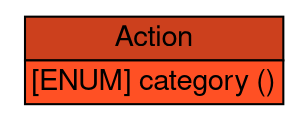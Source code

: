 digraph Action {
	graph [bb="0,0,139,50",
		rankdir=LR
	];
	node [label="\N"];
	Action	 [height=0.69444,
		label=<<table BORDER="0" CELLBORDER="1" CELLSPACING="0"> <tr> <td BGCOLOR="#cc401d" HREF="/html/IDMEFv2/Action.html" TITLE="The Action class is used to describe any actions taken by the analyzer in response to the event. Is is represented in the IDMEF DTD as follows: "><FONT FACE="Nimbus Sans L">Action</FONT></td> </tr>" %<tr><td BGCOLOR="#FF5024"  HREF="/html/IDMEFv2/Action.html" TITLE="The default value is &quot;other&quot;.  (See also Section 10.)"><FONT FACE="Nimbus Sans L">[ENUM] category ()</FONT></td></tr>%</table>>,
		pos="69.5,25",
		shape=plaintext,
		width=1.9306];
}
